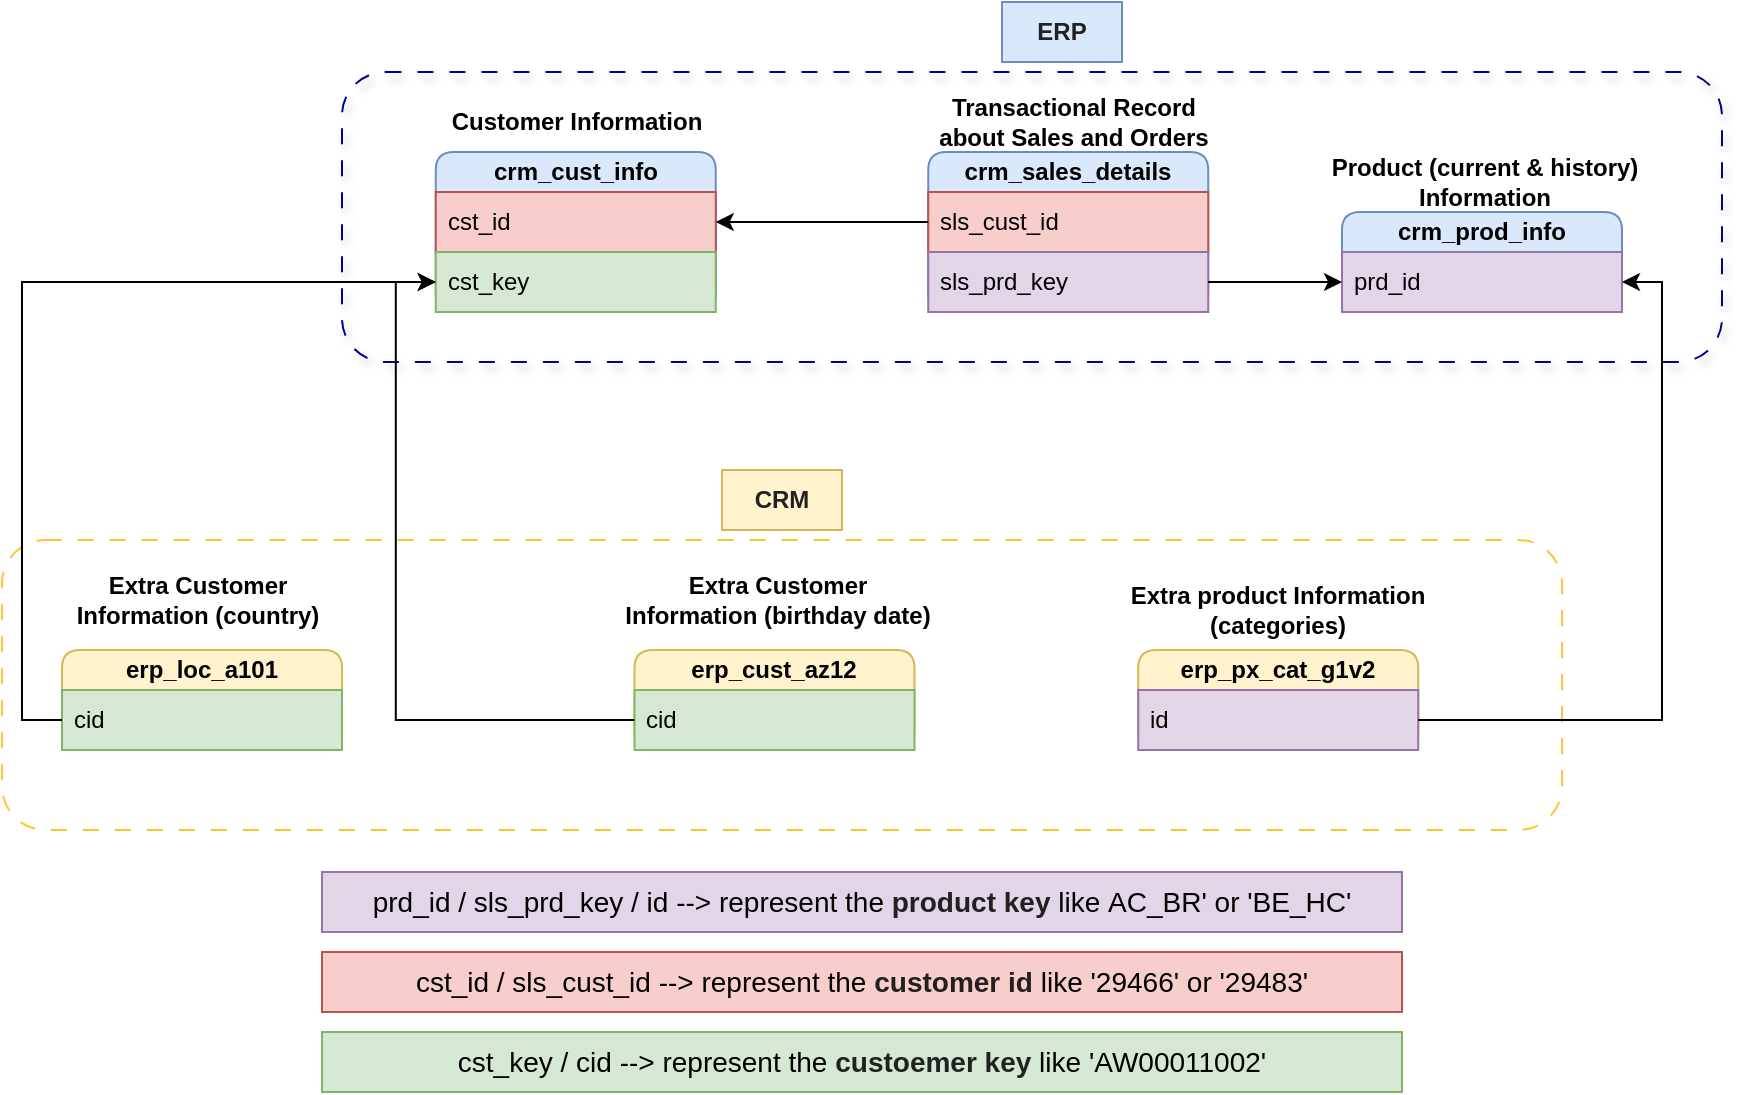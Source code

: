 <mxfile version="26.0.16">
  <diagram name="Pagina-1" id="cECgUjuXf5h4ZG3gYb8L">
    <mxGraphModel dx="1863" dy="606" grid="1" gridSize="10" guides="1" tooltips="1" connect="1" arrows="1" fold="1" page="1" pageScale="1" pageWidth="827" pageHeight="1169" math="0" shadow="0">
      <root>
        <mxCell id="0" />
        <mxCell id="1" parent="0" />
        <mxCell id="QNC9K0suBUl894En7p15-31" value="" style="rounded=1;whiteSpace=wrap;html=1;fillColor=none;dashed=1;dashPattern=8 8;strokeColor=light-dark(#FFC432,#EDEDED);" parent="1" vertex="1">
          <mxGeometry x="-130" y="354" width="780" height="145" as="geometry" />
        </mxCell>
        <mxCell id="QNC9K0suBUl894En7p15-33" value="" style="rounded=1;whiteSpace=wrap;html=1;fillColor=none;dashed=1;dashPattern=8 8;strokeColor=light-dark(#000099,#EDEDED);shadow=1;" parent="1" vertex="1">
          <mxGeometry x="40" y="120" width="690" height="145" as="geometry" />
        </mxCell>
        <mxCell id="QNC9K0suBUl894En7p15-1" value="&lt;b&gt;crm_cust_info&lt;/b&gt;" style="swimlane;fontStyle=0;childLayout=stackLayout;horizontal=1;startSize=20;horizontalStack=0;resizeParent=1;resizeParentMax=0;resizeLast=0;collapsible=1;marginBottom=0;whiteSpace=wrap;html=1;rounded=1;glass=0;fillColor=#dae8fc;strokeColor=#6c8ebf;" parent="1" vertex="1">
          <mxGeometry x="86.88" y="160" width="140" height="80" as="geometry" />
        </mxCell>
        <mxCell id="QNC9K0suBUl894En7p15-2" value="cst_id" style="text;strokeColor=#b85450;fillColor=#f8cecc;align=left;verticalAlign=middle;spacingLeft=4;spacingRight=4;overflow=hidden;points=[[0,0.5],[1,0.5]];portConstraint=eastwest;rotatable=0;whiteSpace=wrap;html=1;" parent="QNC9K0suBUl894En7p15-1" vertex="1">
          <mxGeometry y="20" width="140" height="30" as="geometry" />
        </mxCell>
        <mxCell id="QNC9K0suBUl894En7p15-24" value="cst_key" style="text;strokeColor=#82b366;fillColor=#d5e8d4;align=left;verticalAlign=middle;spacingLeft=4;spacingRight=4;overflow=hidden;points=[[0,0.5],[1,0.5]];portConstraint=eastwest;rotatable=0;whiteSpace=wrap;html=1;" parent="QNC9K0suBUl894En7p15-1" vertex="1">
          <mxGeometry y="50" width="140" height="30" as="geometry" />
        </mxCell>
        <mxCell id="QNC9K0suBUl894En7p15-5" value="&lt;b&gt;Customer Information&lt;/b&gt;" style="text;html=1;align=center;verticalAlign=middle;whiteSpace=wrap;rounded=0;" parent="1" vertex="1">
          <mxGeometry x="90.63" y="130" width="132.5" height="30" as="geometry" />
        </mxCell>
        <mxCell id="QNC9K0suBUl894En7p15-6" value="&lt;b&gt;crm_prod_info&lt;/b&gt;" style="swimlane;fontStyle=0;childLayout=stackLayout;horizontal=1;startSize=20;horizontalStack=0;resizeParent=1;resizeParentMax=0;resizeLast=0;collapsible=1;marginBottom=0;whiteSpace=wrap;html=1;rounded=1;glass=0;fillColor=#dae8fc;strokeColor=#6c8ebf;" parent="1" vertex="1">
          <mxGeometry x="540" y="190" width="140" height="50" as="geometry" />
        </mxCell>
        <mxCell id="QNC9K0suBUl894En7p15-7" value="prd_id" style="text;strokeColor=#9673a6;fillColor=#e1d5e7;align=left;verticalAlign=middle;spacingLeft=4;spacingRight=4;overflow=hidden;points=[[0,0.5],[1,0.5]];portConstraint=eastwest;rotatable=0;whiteSpace=wrap;html=1;" parent="QNC9K0suBUl894En7p15-6" vertex="1">
          <mxGeometry y="20" width="140" height="30" as="geometry" />
        </mxCell>
        <mxCell id="QNC9K0suBUl894En7p15-8" value="&lt;b&gt;Product (current &amp;amp; history) Information&lt;/b&gt;" style="text;html=1;align=center;verticalAlign=middle;whiteSpace=wrap;rounded=0;" parent="1" vertex="1">
          <mxGeometry x="520" y="160" width="182.5" height="30" as="geometry" />
        </mxCell>
        <mxCell id="QNC9K0suBUl894En7p15-9" value="&lt;b&gt;crm_sales_details&lt;/b&gt;" style="swimlane;fontStyle=0;childLayout=stackLayout;horizontal=1;startSize=20;horizontalStack=0;resizeParent=1;resizeParentMax=0;resizeLast=0;collapsible=1;marginBottom=0;whiteSpace=wrap;html=1;rounded=1;glass=0;fillColor=#dae8fc;strokeColor=#6c8ebf;" parent="1" vertex="1">
          <mxGeometry x="333.12" y="160" width="140" height="80" as="geometry" />
        </mxCell>
        <mxCell id="QNC9K0suBUl894En7p15-10" value="sls_cust_id" style="text;strokeColor=#b85450;fillColor=#f8cecc;align=left;verticalAlign=middle;spacingLeft=4;spacingRight=4;overflow=hidden;points=[[0,0.5],[1,0.5]];portConstraint=eastwest;rotatable=0;whiteSpace=wrap;html=1;" parent="QNC9K0suBUl894En7p15-9" vertex="1">
          <mxGeometry y="20" width="140" height="30" as="geometry" />
        </mxCell>
        <mxCell id="QNC9K0suBUl894En7p15-12" value="sls_prd_key" style="text;strokeColor=#9673a6;fillColor=#e1d5e7;align=left;verticalAlign=middle;spacingLeft=4;spacingRight=4;overflow=hidden;points=[[0,0.5],[1,0.5]];portConstraint=eastwest;rotatable=0;whiteSpace=wrap;html=1;" parent="QNC9K0suBUl894En7p15-9" vertex="1">
          <mxGeometry y="50" width="140" height="30" as="geometry" />
        </mxCell>
        <mxCell id="QNC9K0suBUl894En7p15-11" value="&lt;b&gt;Transactional Record about Sales and Orders&lt;/b&gt;" style="text;html=1;align=center;verticalAlign=middle;whiteSpace=wrap;rounded=0;" parent="1" vertex="1">
          <mxGeometry x="333.12" y="130" width="146.25" height="30" as="geometry" />
        </mxCell>
        <mxCell id="QNC9K0suBUl894En7p15-13" style="edgeStyle=orthogonalEdgeStyle;rounded=0;orthogonalLoop=1;jettySize=auto;html=1;entryX=1;entryY=0.5;entryDx=0;entryDy=0;exitX=0;exitY=0.5;exitDx=0;exitDy=0;" parent="1" source="QNC9K0suBUl894En7p15-10" target="QNC9K0suBUl894En7p15-2" edge="1">
          <mxGeometry relative="1" as="geometry" />
        </mxCell>
        <mxCell id="QNC9K0suBUl894En7p15-14" style="edgeStyle=orthogonalEdgeStyle;rounded=0;orthogonalLoop=1;jettySize=auto;html=1;entryX=0;entryY=0.5;entryDx=0;entryDy=0;exitX=1;exitY=0.5;exitDx=0;exitDy=0;" parent="1" source="QNC9K0suBUl894En7p15-12" target="QNC9K0suBUl894En7p15-7" edge="1">
          <mxGeometry relative="1" as="geometry" />
        </mxCell>
        <mxCell id="QNC9K0suBUl894En7p15-15" value="&lt;b&gt;erp_cust_az12&lt;/b&gt;" style="swimlane;fontStyle=0;childLayout=stackLayout;horizontal=1;startSize=20;horizontalStack=0;resizeParent=1;resizeParentMax=0;resizeLast=0;collapsible=1;marginBottom=0;whiteSpace=wrap;html=1;rounded=1;glass=0;fillColor=#fff2cc;strokeColor=#d6b656;" parent="1" vertex="1">
          <mxGeometry x="186.25" y="409" width="140" height="50" as="geometry" />
        </mxCell>
        <mxCell id="QNC9K0suBUl894En7p15-16" value="cid" style="text;strokeColor=#82b366;fillColor=#d5e8d4;align=left;verticalAlign=middle;spacingLeft=4;spacingRight=4;overflow=hidden;points=[[0,0.5],[1,0.5]];portConstraint=eastwest;rotatable=0;whiteSpace=wrap;html=1;" parent="QNC9K0suBUl894En7p15-15" vertex="1">
          <mxGeometry y="20" width="140" height="30" as="geometry" />
        </mxCell>
        <mxCell id="QNC9K0suBUl894En7p15-17" value="&lt;b&gt;Extra Customer Information (birthday date)&lt;/b&gt;" style="text;html=1;align=center;verticalAlign=middle;whiteSpace=wrap;rounded=0;" parent="1" vertex="1">
          <mxGeometry x="180" y="369" width="156.25" height="30" as="geometry" />
        </mxCell>
        <mxCell id="QNC9K0suBUl894En7p15-18" value="&lt;b&gt;erp_loc_a101&lt;/b&gt;" style="swimlane;fontStyle=0;childLayout=stackLayout;horizontal=1;startSize=20;horizontalStack=0;resizeParent=1;resizeParentMax=0;resizeLast=0;collapsible=1;marginBottom=0;whiteSpace=wrap;html=1;rounded=1;glass=0;fillColor=#fff2cc;strokeColor=#d6b656;" parent="1" vertex="1">
          <mxGeometry x="-100" y="409" width="140" height="50" as="geometry" />
        </mxCell>
        <mxCell id="QNC9K0suBUl894En7p15-19" value="cid" style="text;strokeColor=#82b366;fillColor=#d5e8d4;align=left;verticalAlign=middle;spacingLeft=4;spacingRight=4;overflow=hidden;points=[[0,0.5],[1,0.5]];portConstraint=eastwest;rotatable=0;whiteSpace=wrap;html=1;" parent="QNC9K0suBUl894En7p15-18" vertex="1">
          <mxGeometry y="20" width="140" height="30" as="geometry" />
        </mxCell>
        <mxCell id="QNC9K0suBUl894En7p15-21" value="&lt;b&gt;erp_px_cat_g1v2&lt;/b&gt;" style="swimlane;fontStyle=0;childLayout=stackLayout;horizontal=1;startSize=20;horizontalStack=0;resizeParent=1;resizeParentMax=0;resizeLast=0;collapsible=1;marginBottom=0;whiteSpace=wrap;html=1;rounded=1;glass=0;fillColor=#fff2cc;strokeColor=#d6b656;" parent="1" vertex="1">
          <mxGeometry x="438.12" y="409" width="140" height="50" as="geometry" />
        </mxCell>
        <mxCell id="QNC9K0suBUl894En7p15-22" value="id" style="text;strokeColor=#9673a6;fillColor=#e1d5e7;align=left;verticalAlign=middle;spacingLeft=4;spacingRight=4;overflow=hidden;points=[[0,0.5],[1,0.5]];portConstraint=eastwest;rotatable=0;whiteSpace=wrap;html=1;" parent="QNC9K0suBUl894En7p15-21" vertex="1">
          <mxGeometry y="20" width="140" height="30" as="geometry" />
        </mxCell>
        <mxCell id="QNC9K0suBUl894En7p15-23" value="&lt;b&gt;Extra product Information (categories)&lt;/b&gt;" style="text;html=1;align=center;verticalAlign=middle;whiteSpace=wrap;rounded=0;" parent="1" vertex="1">
          <mxGeometry x="430" y="374" width="156.25" height="30" as="geometry" />
        </mxCell>
        <mxCell id="QNC9K0suBUl894En7p15-26" value="&lt;b&gt;Extra Customer Information (country)&lt;/b&gt;" style="text;html=1;align=center;verticalAlign=middle;whiteSpace=wrap;rounded=0;" parent="1" vertex="1">
          <mxGeometry x="-110" y="369" width="156.25" height="30" as="geometry" />
        </mxCell>
        <mxCell id="QNC9K0suBUl894En7p15-27" style="edgeStyle=orthogonalEdgeStyle;rounded=0;orthogonalLoop=1;jettySize=auto;html=1;exitX=0;exitY=0.5;exitDx=0;exitDy=0;entryX=0;entryY=0.5;entryDx=0;entryDy=0;" parent="1" source="QNC9K0suBUl894En7p15-19" target="QNC9K0suBUl894En7p15-24" edge="1">
          <mxGeometry relative="1" as="geometry" />
        </mxCell>
        <mxCell id="QNC9K0suBUl894En7p15-28" style="edgeStyle=orthogonalEdgeStyle;rounded=0;orthogonalLoop=1;jettySize=auto;html=1;exitX=1;exitY=0.5;exitDx=0;exitDy=0;entryX=1;entryY=0.5;entryDx=0;entryDy=0;" parent="1" source="QNC9K0suBUl894En7p15-22" target="QNC9K0suBUl894En7p15-7" edge="1">
          <mxGeometry relative="1" as="geometry" />
        </mxCell>
        <mxCell id="QNC9K0suBUl894En7p15-30" style="edgeStyle=orthogonalEdgeStyle;rounded=0;orthogonalLoop=1;jettySize=auto;html=1;exitX=0;exitY=0.5;exitDx=0;exitDy=0;entryX=0;entryY=0.5;entryDx=0;entryDy=0;" parent="1" source="QNC9K0suBUl894En7p15-16" target="QNC9K0suBUl894En7p15-24" edge="1">
          <mxGeometry relative="1" as="geometry" />
        </mxCell>
        <mxCell id="QNC9K0suBUl894En7p15-32" value="&lt;b&gt;&lt;font style=&quot;color: rgb(33, 33, 33);&quot;&gt;CRM&lt;/font&gt;&lt;/b&gt;" style="text;html=1;align=center;verticalAlign=middle;whiteSpace=wrap;rounded=0;fillColor=#fff2cc;strokeColor=#d6b656;" parent="1" vertex="1">
          <mxGeometry x="230" y="319" width="60" height="30" as="geometry" />
        </mxCell>
        <mxCell id="QNC9K0suBUl894En7p15-34" value="&lt;b&gt;&lt;font style=&quot;color: rgb(33, 33, 33);&quot;&gt;ERP&lt;/font&gt;&lt;/b&gt;" style="text;html=1;align=center;verticalAlign=middle;whiteSpace=wrap;rounded=0;fillColor=#dae8fc;strokeColor=#6c8ebf;" parent="1" vertex="1">
          <mxGeometry x="370" y="85" width="60" height="30" as="geometry" />
        </mxCell>
        <mxCell id="M_O_rifjUaBGcCrPiiUA-3" value="&lt;font style=&quot;font-size: 14px;&quot;&gt;prd_id / sls_prd_key / id --&amp;gt; represent the &lt;b style=&quot;&quot;&gt;&lt;font style=&quot;color: rgb(33, 33, 33);&quot;&gt;product key&lt;/font&gt;&lt;/b&gt; like&amp;nbsp;&lt;/font&gt;&lt;span style=&quot;font-size: 14px;&quot;&gt;AC_BR&#39; or &#39;BE_HC&#39;&lt;/span&gt;" style="text;html=1;align=center;verticalAlign=middle;whiteSpace=wrap;rounded=0;fillColor=#e1d5e7;strokeColor=#9673a6;" vertex="1" parent="1">
          <mxGeometry x="30" y="520" width="540" height="30" as="geometry" />
        </mxCell>
        <mxCell id="M_O_rifjUaBGcCrPiiUA-4" value="&lt;font style=&quot;font-size: 14px;&quot;&gt;cst_id / sls_cust_id --&amp;gt; represent the &lt;b style=&quot;&quot;&gt;&lt;font style=&quot;color: rgb(33, 33, 33);&quot;&gt;customer id&lt;/font&gt;&lt;/b&gt; like &#39;29466&#39; or &#39;29483&#39;&lt;/font&gt;" style="text;html=1;align=center;verticalAlign=middle;whiteSpace=wrap;rounded=0;fillColor=#f8cecc;strokeColor=#b85450;" vertex="1" parent="1">
          <mxGeometry x="30" y="560" width="540" height="30" as="geometry" />
        </mxCell>
        <mxCell id="M_O_rifjUaBGcCrPiiUA-5" value="&lt;font style=&quot;font-size: 14px;&quot;&gt;cst_key / cid --&amp;gt; represent the &lt;b style=&quot;&quot;&gt;&lt;font style=&quot;color: rgb(33, 33, 33);&quot;&gt;custoemer key&lt;/font&gt;&lt;/b&gt; like &#39;AW00011002&#39;&lt;/font&gt;" style="text;html=1;align=center;verticalAlign=middle;whiteSpace=wrap;rounded=0;fillColor=#d5e8d4;strokeColor=#82b366;" vertex="1" parent="1">
          <mxGeometry x="30" y="600" width="540" height="30" as="geometry" />
        </mxCell>
      </root>
    </mxGraphModel>
  </diagram>
</mxfile>
